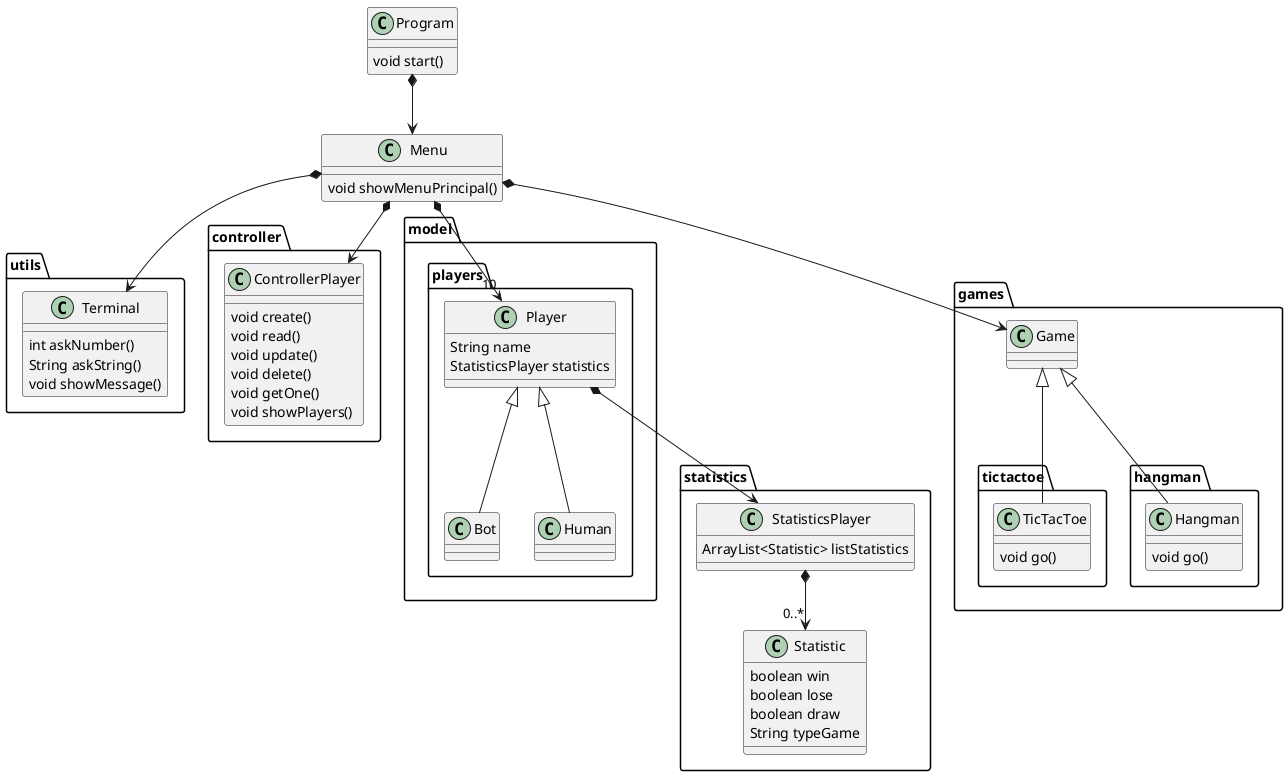 @startuml ClassHangman

class Program {
    void start()
}

class Menu {
    void showMenuPrincipal()
}

package utils {

    class Terminal {
        int askNumber()
        String askString()
        void showMessage()
    }

}

package controller {

    class ControllerPlayer{
        void create()
        void read()
        void update()
        void delete()
        void getOne()
        void showPlayers()
    }

}

package model {

    package players {

        class Player {
            String name
            StatisticsPlayer statistics
        }

        class Bot {

        }

        class Human {

        }

    }

}

package games {

    class Game{}

    package tictactoe{

        class TicTacToe{
            void go()
        }

    }

    package hangman {

        class Hangman{
            void go()
        }

    }

}

package statistics {

    class StatisticsPlayer {
        ArrayList<Statistic> listStatistics
    }

    class Statistic {
        boolean win
        boolean lose 
        boolean draw
        String typeGame
    }

}



Program *--> Menu

Menu *--> Terminal
Menu *--> ControllerPlayer
Menu *--> Game
Menu *--> "10" Player

Hangman -up-|> Game
TicTacToe -up-|> Game 

Player *--> StatisticsPlayer
StatisticsPlayer *--> "0..*" Statistic

Bot -up-|> Player
Human -up-|> Player


@enduml
